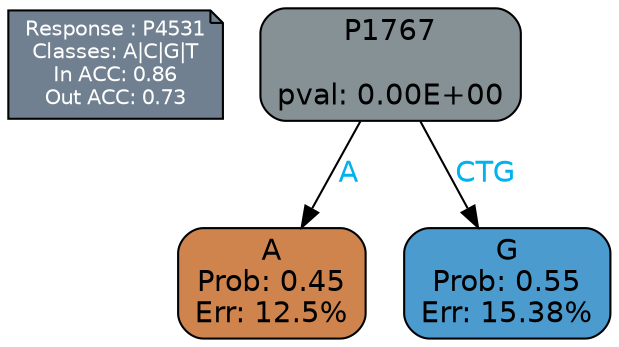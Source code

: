 digraph Tree {
node [shape=box, style="filled, rounded", color="black", fontname=helvetica] ;
graph [ranksep=equally, splines=polylines, bgcolor=transparent, dpi=600] ;
edge [fontname=helvetica] ;
LEGEND [label="Response : P4531
Classes: A|C|G|T
In ACC: 0.86
Out ACC: 0.73
",shape=note,align=left,style=filled,fillcolor="slategray",fontcolor="white",fontsize=10];1 [label="P1767

pval: 0.00E+00", fillcolor="#869195"] ;
2 [label="A
Prob: 0.45
Err: 12.5%", fillcolor="#cf844e"] ;
3 [label="G
Prob: 0.55
Err: 15.38%", fillcolor="#4b9bce"] ;
1 -> 2 [label="A",fontcolor=deepskyblue2] ;
1 -> 3 [label="CTG",fontcolor=deepskyblue2] ;
{rank = same; 2;3;}{rank = same; LEGEND;1;}}